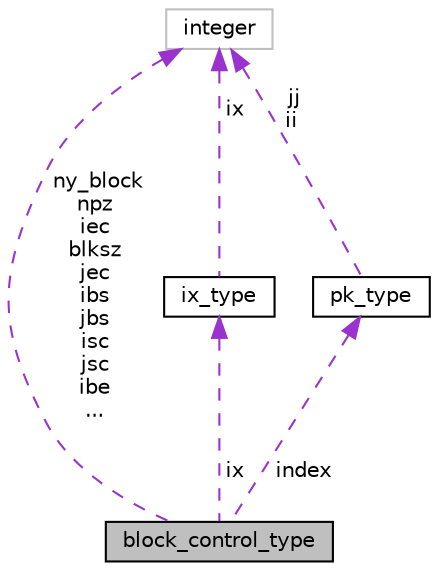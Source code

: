 digraph "block_control_type"
{
 // INTERACTIVE_SVG=YES
 // LATEX_PDF_SIZE
  edge [fontname="Helvetica",fontsize="10",labelfontname="Helvetica",labelfontsize="10"];
  node [fontname="Helvetica",fontsize="10",shape=record];
  Node1 [label="block_control_type",height=0.2,width=0.4,color="black", fillcolor="grey75", style="filled", fontcolor="black",tooltip="Block data and extents for OpenMP threading of column-based calculations."];
  Node2 -> Node1 [dir="back",color="darkorchid3",fontsize="10",style="dashed",label=" ix" ,fontname="Helvetica"];
  Node2 [label="ix_type",height=0.2,width=0.4,color="black", fillcolor="white", style="filled",URL="$group__block__control__mod.html#structblock__control__mod_1_1ix__type",tooltip="Type to dereference packed index from global index."];
  Node3 -> Node2 [dir="back",color="darkorchid3",fontsize="10",style="dashed",label=" ix" ,fontname="Helvetica"];
  Node3 [label="integer",height=0.2,width=0.4,color="grey75", fillcolor="white", style="filled",tooltip=" "];
  Node4 -> Node1 [dir="back",color="darkorchid3",fontsize="10",style="dashed",label=" index" ,fontname="Helvetica"];
  Node4 [label="pk_type",height=0.2,width=0.4,color="black", fillcolor="white", style="filled",URL="$group__block__control__mod.html#structblock__control__mod_1_1pk__type",tooltip="Type to dereference packed index from global indices."];
  Node3 -> Node4 [dir="back",color="darkorchid3",fontsize="10",style="dashed",label=" jj\nii" ,fontname="Helvetica"];
  Node3 -> Node1 [dir="back",color="darkorchid3",fontsize="10",style="dashed",label=" ny_block\nnpz\niec\nblksz\njec\nibs\njbs\nisc\njsc\nibe\n..." ,fontname="Helvetica"];
}

